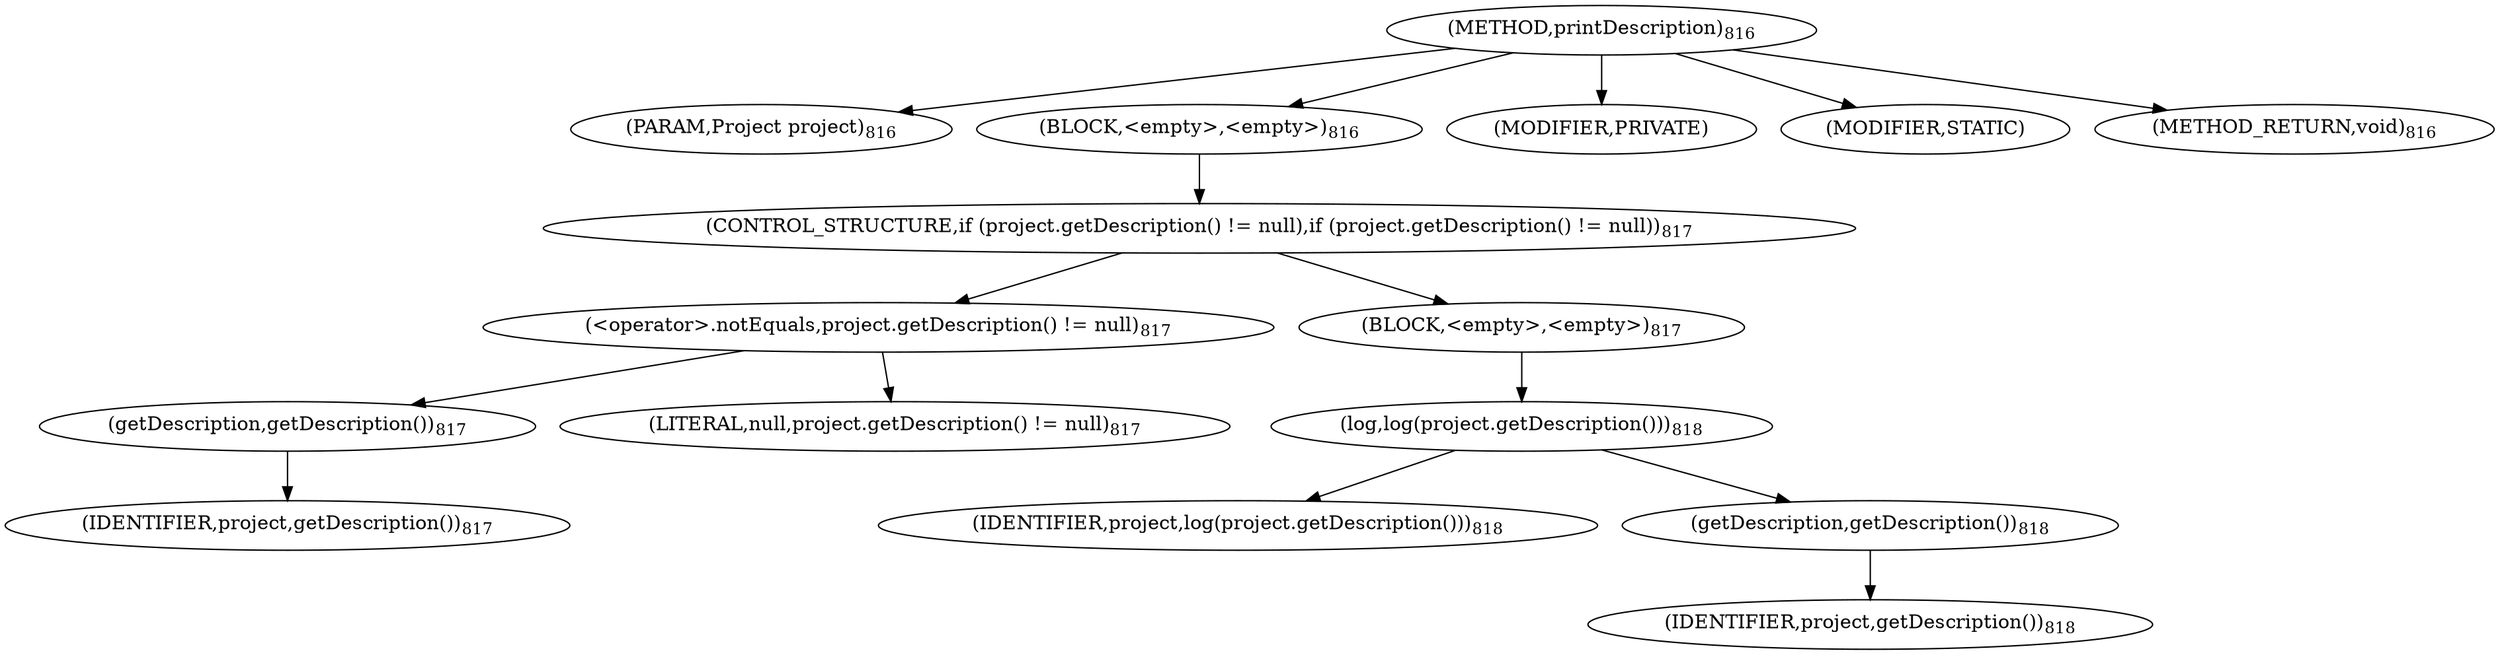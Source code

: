 digraph "printDescription" {  
"1938" [label = <(METHOD,printDescription)<SUB>816</SUB>> ]
"1939" [label = <(PARAM,Project project)<SUB>816</SUB>> ]
"1940" [label = <(BLOCK,&lt;empty&gt;,&lt;empty&gt;)<SUB>816</SUB>> ]
"1941" [label = <(CONTROL_STRUCTURE,if (project.getDescription() != null),if (project.getDescription() != null))<SUB>817</SUB>> ]
"1942" [label = <(&lt;operator&gt;.notEquals,project.getDescription() != null)<SUB>817</SUB>> ]
"1943" [label = <(getDescription,getDescription())<SUB>817</SUB>> ]
"1944" [label = <(IDENTIFIER,project,getDescription())<SUB>817</SUB>> ]
"1945" [label = <(LITERAL,null,project.getDescription() != null)<SUB>817</SUB>> ]
"1946" [label = <(BLOCK,&lt;empty&gt;,&lt;empty&gt;)<SUB>817</SUB>> ]
"1947" [label = <(log,log(project.getDescription()))<SUB>818</SUB>> ]
"1948" [label = <(IDENTIFIER,project,log(project.getDescription()))<SUB>818</SUB>> ]
"1949" [label = <(getDescription,getDescription())<SUB>818</SUB>> ]
"1950" [label = <(IDENTIFIER,project,getDescription())<SUB>818</SUB>> ]
"1951" [label = <(MODIFIER,PRIVATE)> ]
"1952" [label = <(MODIFIER,STATIC)> ]
"1953" [label = <(METHOD_RETURN,void)<SUB>816</SUB>> ]
  "1938" -> "1939" 
  "1938" -> "1940" 
  "1938" -> "1951" 
  "1938" -> "1952" 
  "1938" -> "1953" 
  "1940" -> "1941" 
  "1941" -> "1942" 
  "1941" -> "1946" 
  "1942" -> "1943" 
  "1942" -> "1945" 
  "1943" -> "1944" 
  "1946" -> "1947" 
  "1947" -> "1948" 
  "1947" -> "1949" 
  "1949" -> "1950" 
}
